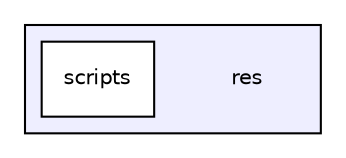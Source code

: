 digraph "/Users/sidharthamani/huffman_coder/res" {
  compound=true
  node [ fontsize="10", fontname="Helvetica"];
  edge [ labelfontsize="10", labelfontname="Helvetica"];
  subgraph clusterdir_7b47cca4d318623bb4270ab1fb592ef5 {
    graph [ bgcolor="#eeeeff", pencolor="black", label="" URL="dir_7b47cca4d318623bb4270ab1fb592ef5.html"];
    dir_7b47cca4d318623bb4270ab1fb592ef5 [shape=plaintext label="res"];
    dir_a87b72c878ddf06f4a493326167eb987 [shape=box label="scripts" color="black" fillcolor="white" style="filled" URL="dir_a87b72c878ddf06f4a493326167eb987.html"];
  }
}
